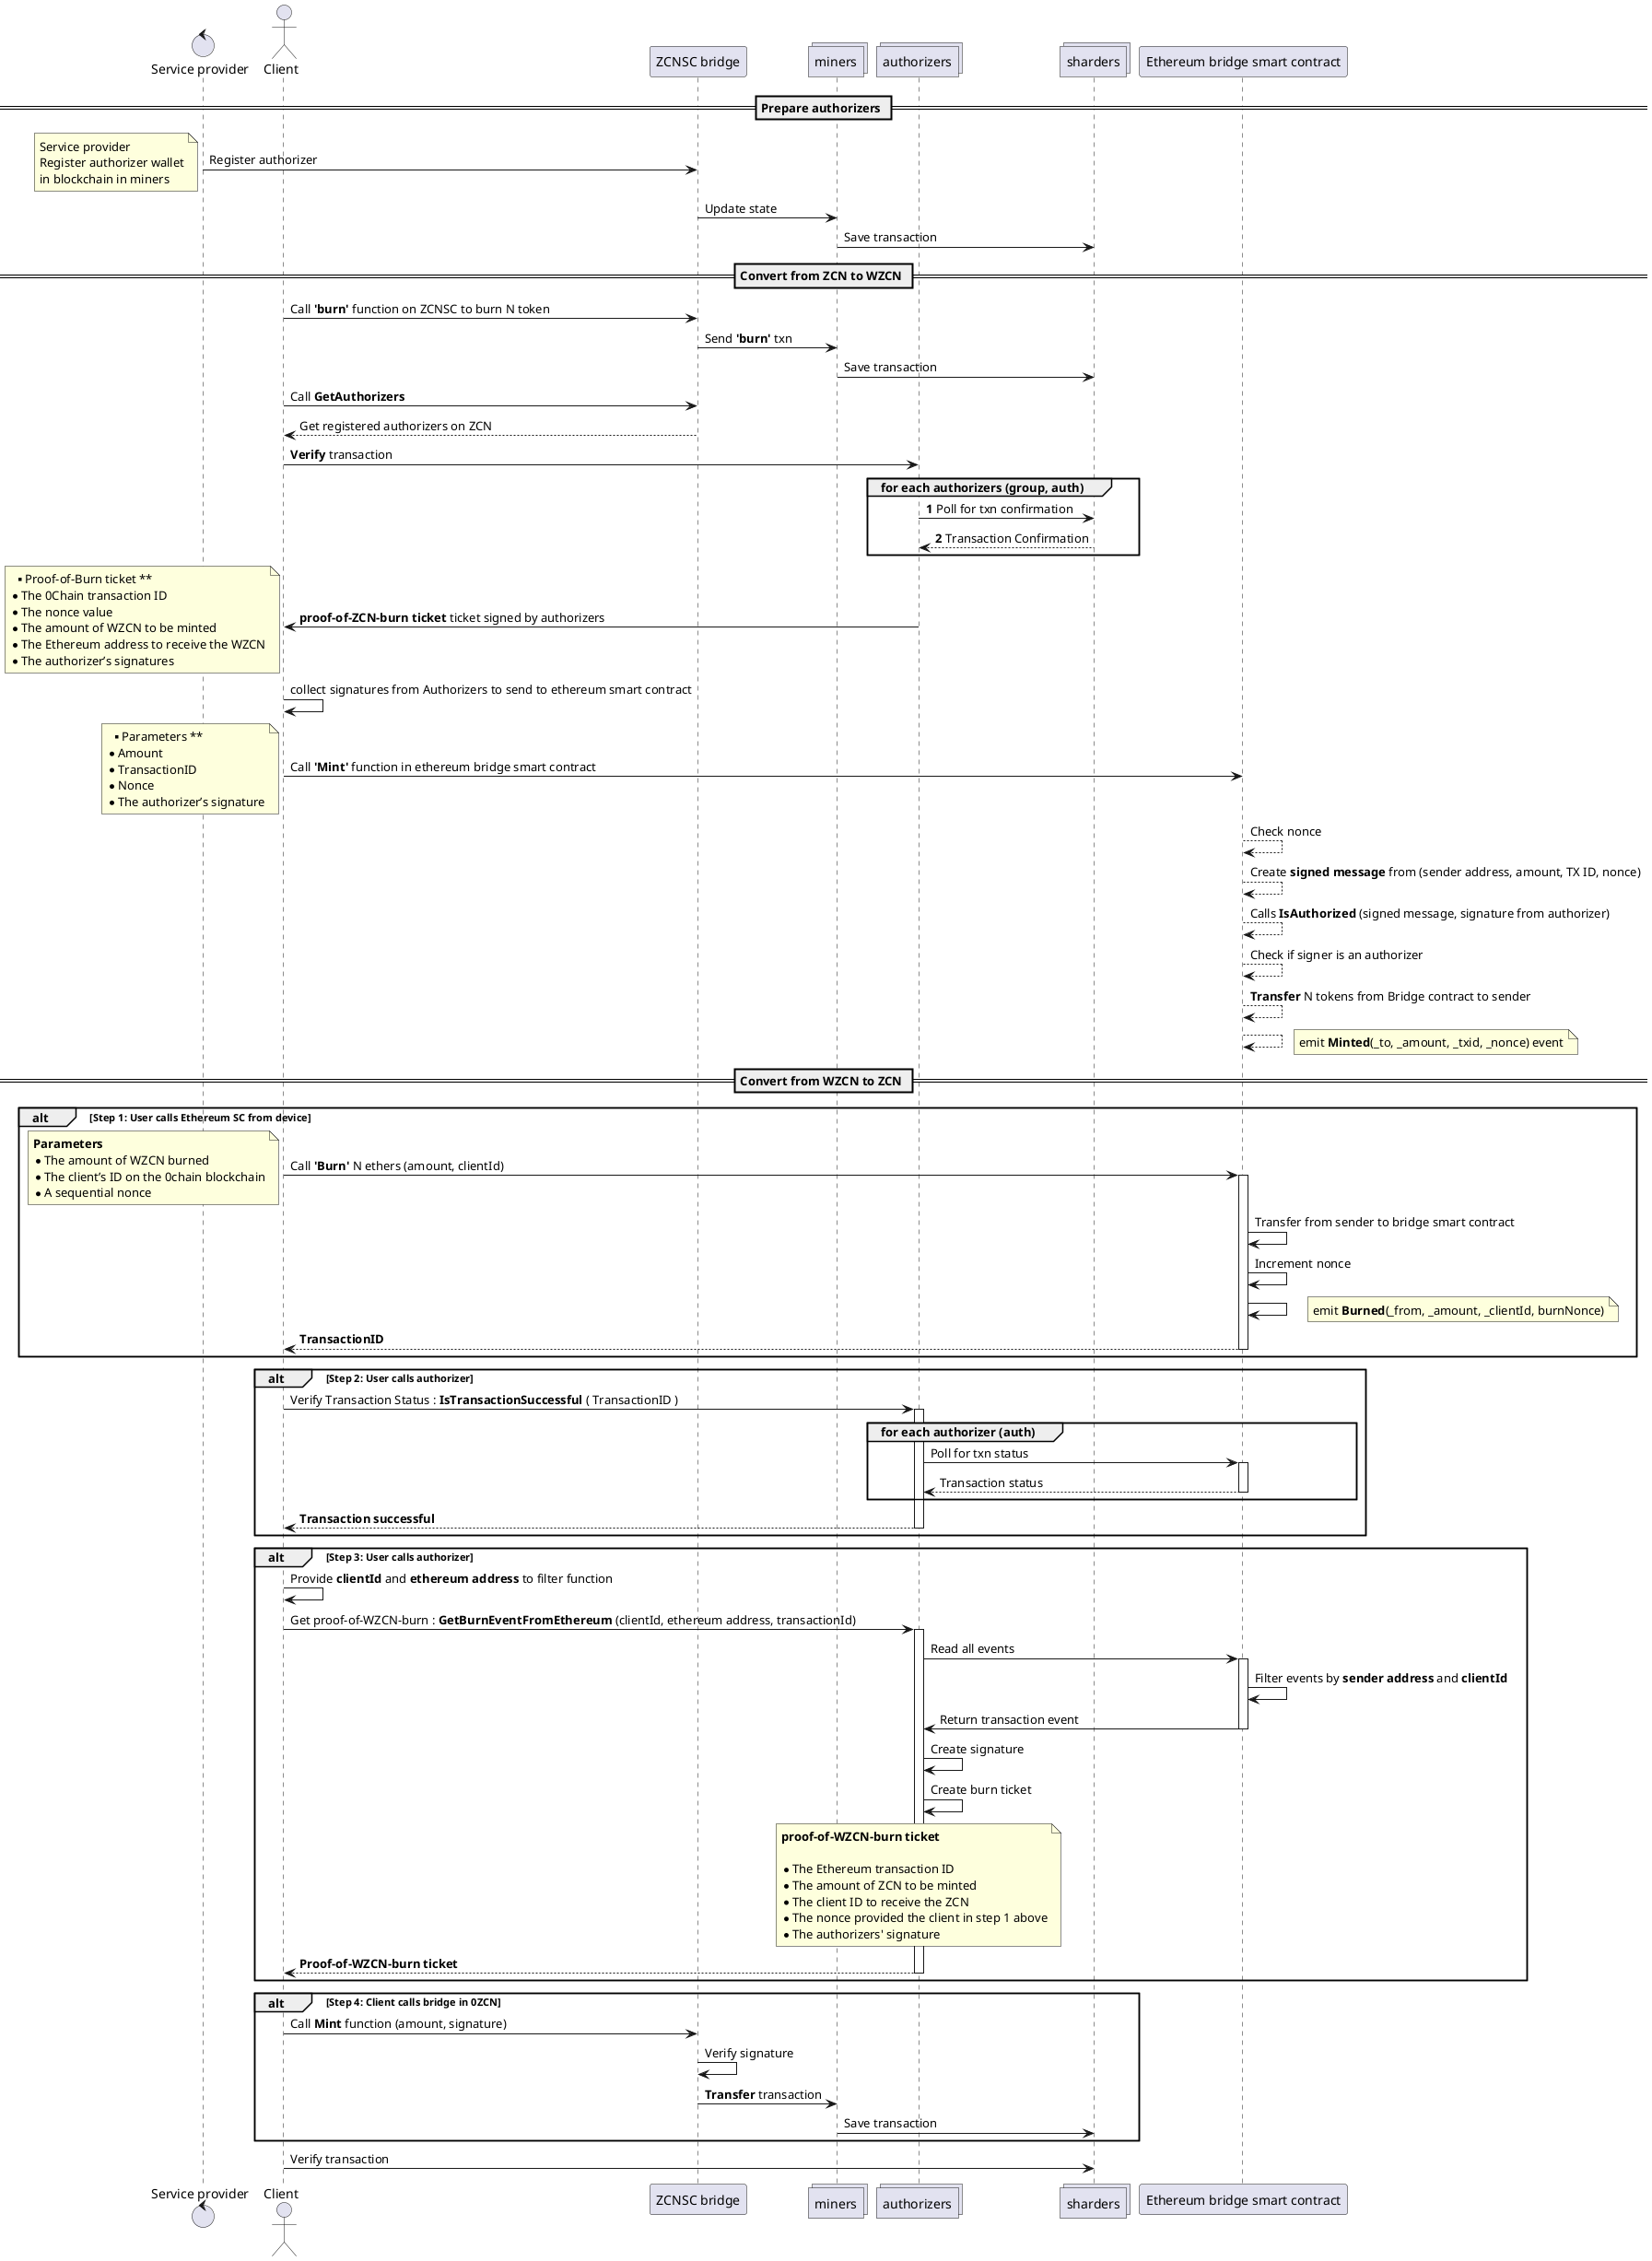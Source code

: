@startuml

control "Service provider" as provider
actor Client as user
participant "ZCNSC bridge" as zcnscbridge
collections miners as m
collections authorizers as auth
collections sharders as s
participant "Ethereum bridge smart contract" as ethbridge

== Prepare authorizers ==
provider -> zcnscbridge : Register authorizer
note left
Service provider
Register authorizer wallet
in blockchain in miners
end note
zcnscbridge -> m : Update state
m -> s : Save transaction

== Convert from ZCN to WZCN ==
user -> zcnscbridge : Call **'burn'** function on ZCNSC to burn N token
zcnscbridge -> m : Send **'burn'** txn
m -> s : Save transaction
user -> zcnscbridge : Call **GetAuthorizers**
zcnscbridge --> user : Get registered authorizers on ZCN
user -> auth : **Verify** transaction

group for each authorizers (group, auth)
autonumber
auth -> s : Poll for txn confirmation
s --> auth : Transaction Confirmation
autonumber stop
end

auth -> user : **proof-of-ZCN-burn ticket** ticket signed by authorizers
note left
** Proof-of-Burn ticket **
* The 0Chain transaction ID
* The nonce value
* The amount of WZCN to be minted
* The Ethereum address to receive the WZCN
* The authorizer’s signatures
end note
user -> user : collect signatures from Authorizers to send to ethereum smart contract
user -> ethbridge : Call **'Mint'** function in ethereum bridge smart contract
note left
** Parameters **
* Amount
* TransactionID
* Nonce
* The authorizer’s signature
end note
ethbridge --> ethbridge : Check nonce
ethbridge --> ethbridge : Create **signed message** from (sender address, amount, TX ID, nonce)
ethbridge --> ethbridge : Calls **IsAuthorized** (signed message, signature from authorizer)
ethbridge --> ethbridge : Check if signer is an authorizer
ethbridge --> ethbridge : **Transfer** N tokens from Bridge contract to sender
ethbridge --> ethbridge
note right
emit **Minted**(_to, _amount, _txid, _nonce) event
end note

== Convert from WZCN to ZCN ==

alt Step 1: User calls Ethereum SC from device
user -> ethbridge : Call **'Burn'** N ethers (amount, clientId)
activate ethbridge

note left
**Parameters**
* The amount of WZCN burned
* The client’s ID on the 0chain blockchain
* A sequential nonce
end note

ethbridge -> ethbridge : Transfer from sender to bridge smart contract
ethbridge -> ethbridge : Increment nonce
ethbridge -> ethbridge

note right
emit **Burned**(_from, _amount, _clientId, burnNonce)
end note

ethbridge --> user : **TransactionID**
deactivate ethbridge
end

alt Step 2: User calls authorizer

user -> auth : Verify Transaction Status : **IsTransactionSuccessful** ( TransactionID )
activate auth
group for each authorizer (auth)
auth -> ethbridge : Poll for txn status
activate ethbridge
ethbridge --> auth : Transaction status
deactivate ethbridge
end
auth --> user : **Transaction successful**
deactivate auth
end

alt Step 3: User calls authorizer
user -> user : Provide **clientId** and **ethereum address** to filter function
user -> auth : Get proof-of-WZCN-burn : **GetBurnEventFromEthereum** (clientId, ethereum address, transactionId)
activate auth
auth -> ethbridge : Read all events
activate ethbridge
ethbridge -> ethbridge : Filter events by **sender address** and **clientId**
ethbridge -> auth : Return transaction event
deactivate ethbridge
auth -> auth : Create signature
auth -> auth : Create burn ticket
note over auth
**proof-of-WZCN-burn ticket**

* The Ethereum transaction ID
* The amount of ZCN to be minted
* The client ID to receive the ZCN
* The nonce provided the client in step 1 above
* The authorizers' signature
end note
auth --> user : **Proof-of-WZCN-burn ticket**
deactivate auth
end

alt Step 4: Client calls bridge in 0ZCN

user -> zcnscbridge : Call **Mint** function (amount, signature)
zcnscbridge -> zcnscbridge : Verify signature
zcnscbridge -> m : **Transfer** transaction
m -> s: Save transaction
end

user -> s : Verify transaction

@enduml